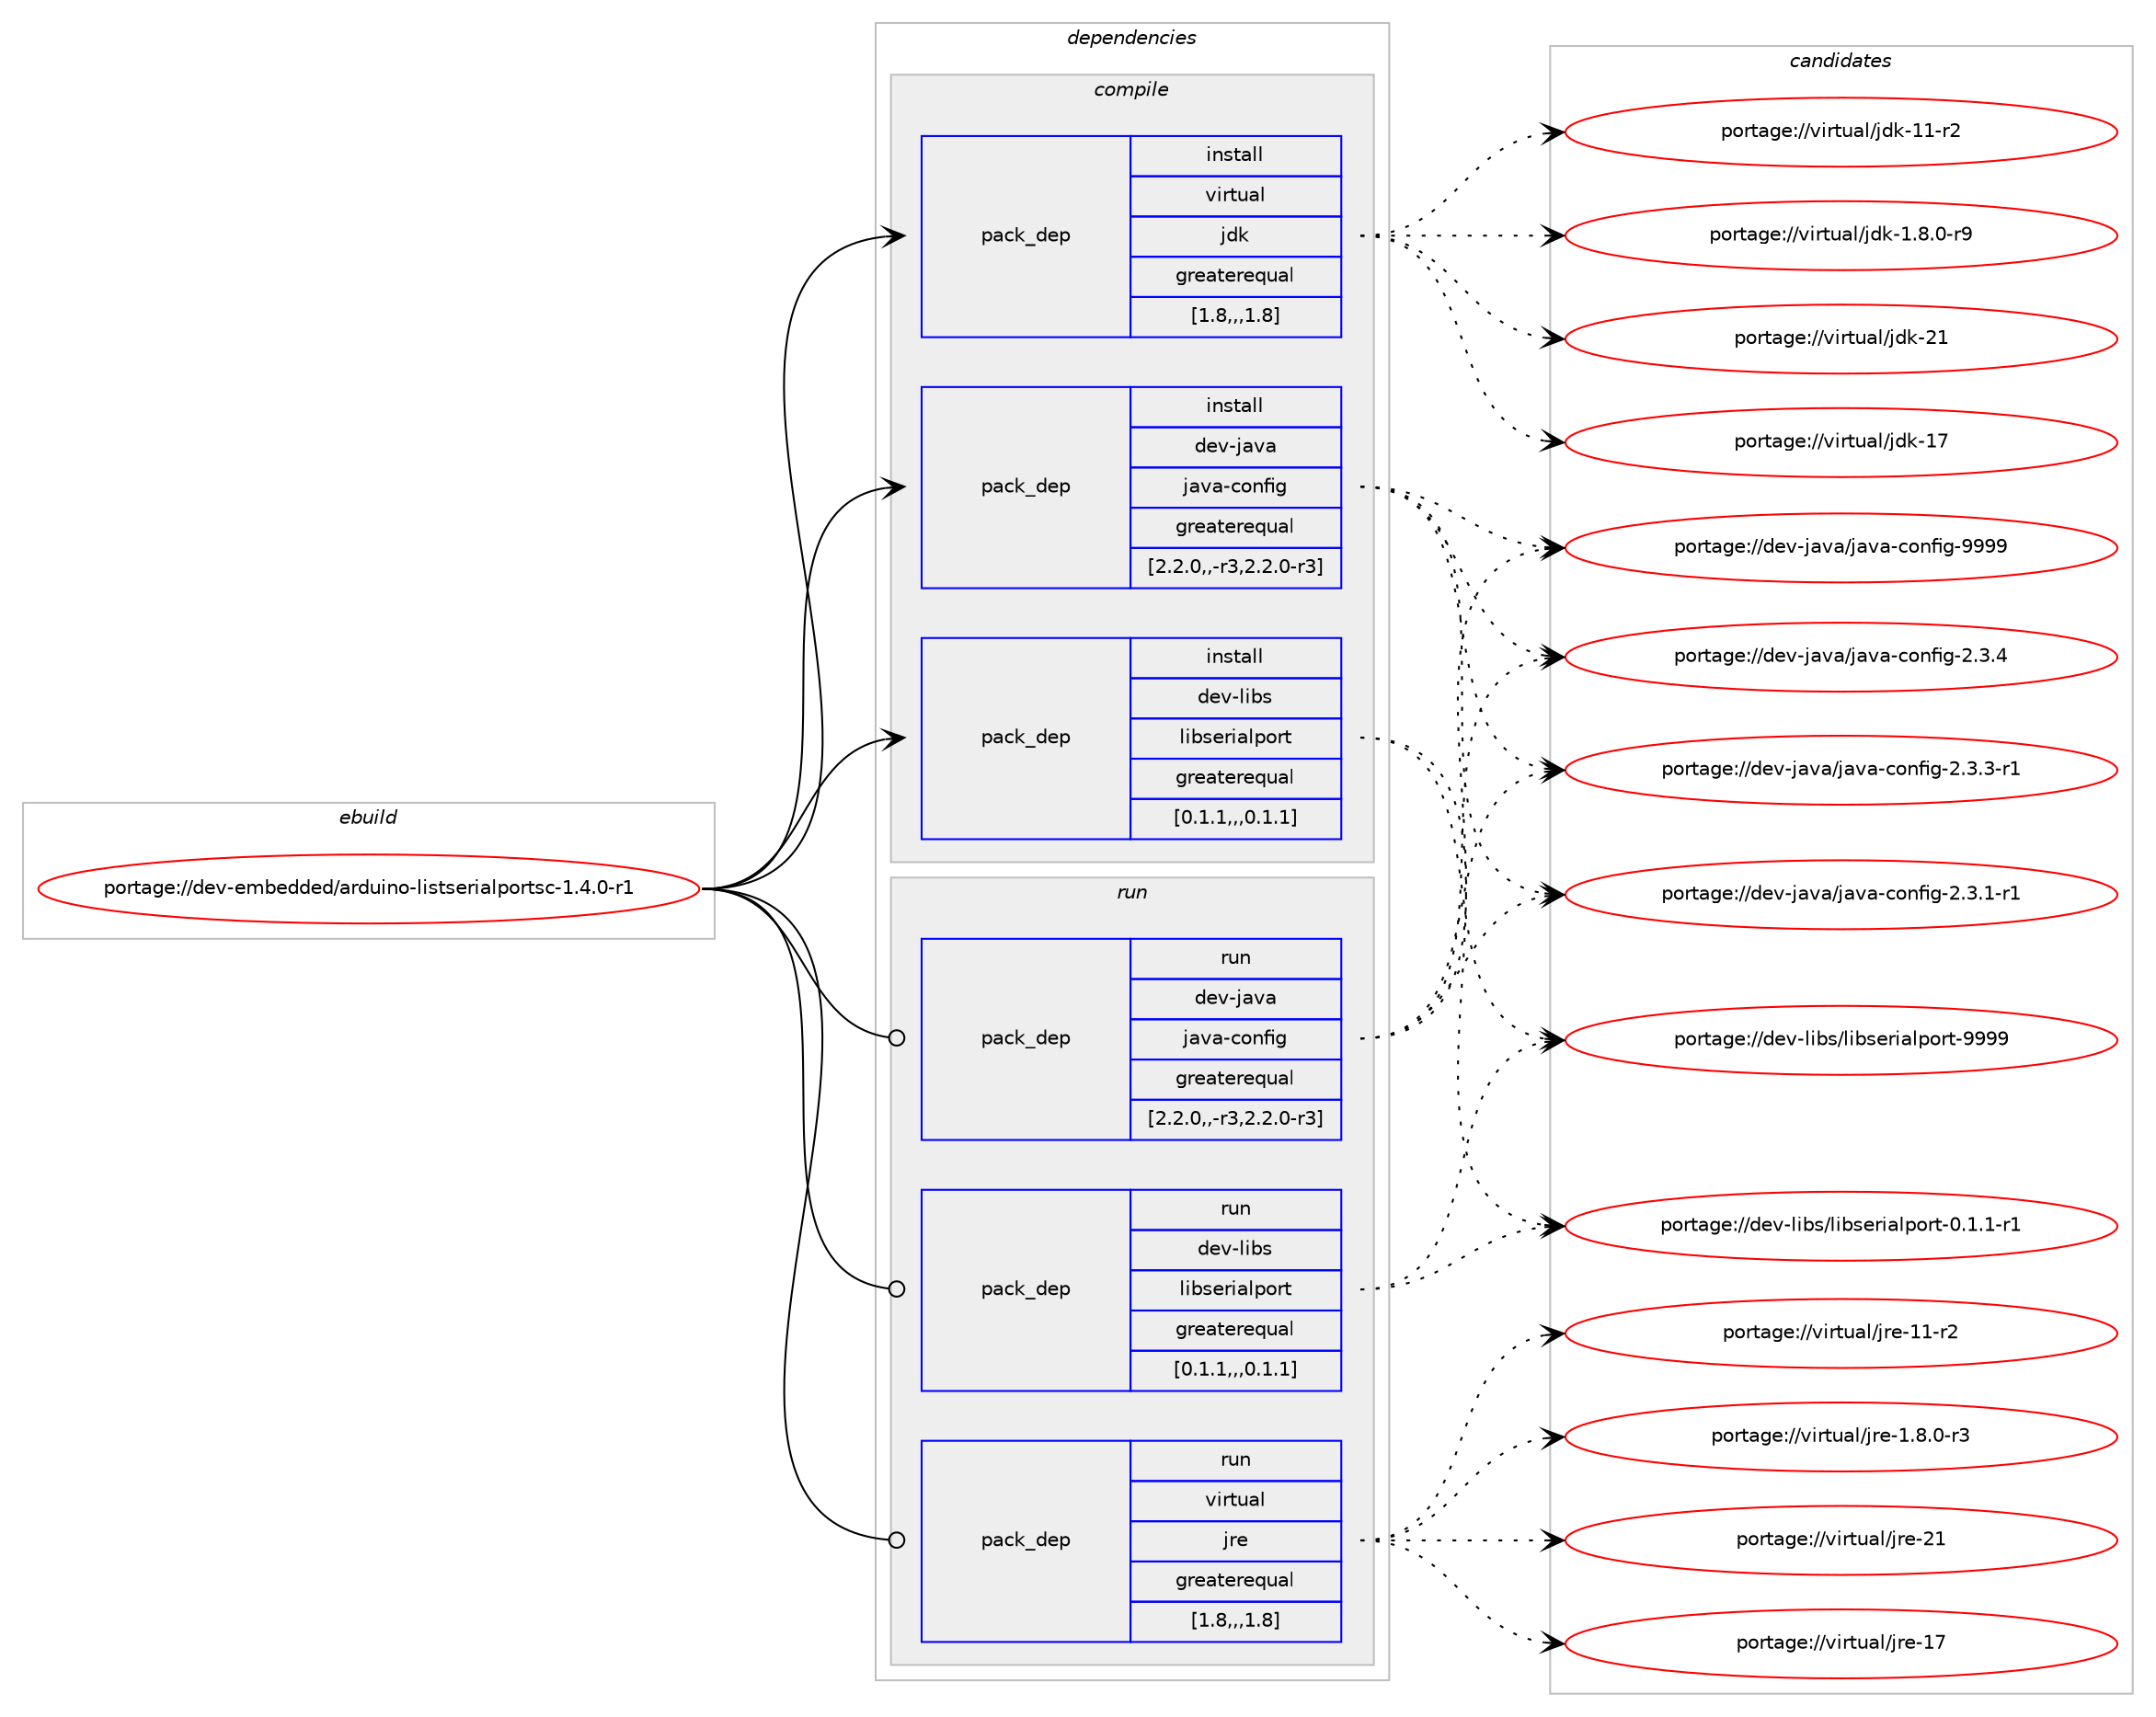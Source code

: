 digraph prolog {

# *************
# Graph options
# *************

newrank=true;
concentrate=true;
compound=true;
graph [rankdir=LR,fontname=Helvetica,fontsize=10,ranksep=1.5];#, ranksep=2.5, nodesep=0.2];
edge  [arrowhead=vee];
node  [fontname=Helvetica,fontsize=10];

# **********
# The ebuild
# **********

subgraph cluster_leftcol {
color=gray;
label=<<i>ebuild</i>>;
id [label="portage://dev-embedded/arduino-listserialportsc-1.4.0-r1", color=red, width=4, href="../dev-embedded/arduino-listserialportsc-1.4.0-r1.svg"];
}

# ****************
# The dependencies
# ****************

subgraph cluster_midcol {
color=gray;
label=<<i>dependencies</i>>;
subgraph cluster_compile {
fillcolor="#eeeeee";
style=filled;
label=<<i>compile</i>>;
subgraph pack52629 {
dependency73044 [label=<<TABLE BORDER="0" CELLBORDER="1" CELLSPACING="0" CELLPADDING="4" WIDTH="220"><TR><TD ROWSPAN="6" CELLPADDING="30">pack_dep</TD></TR><TR><TD WIDTH="110">install</TD></TR><TR><TD>dev-java</TD></TR><TR><TD>java-config</TD></TR><TR><TD>greaterequal</TD></TR><TR><TD>[2.2.0,,-r3,2.2.0-r3]</TD></TR></TABLE>>, shape=none, color=blue];
}
id:e -> dependency73044:w [weight=20,style="solid",arrowhead="vee"];
subgraph pack52630 {
dependency73045 [label=<<TABLE BORDER="0" CELLBORDER="1" CELLSPACING="0" CELLPADDING="4" WIDTH="220"><TR><TD ROWSPAN="6" CELLPADDING="30">pack_dep</TD></TR><TR><TD WIDTH="110">install</TD></TR><TR><TD>dev-libs</TD></TR><TR><TD>libserialport</TD></TR><TR><TD>greaterequal</TD></TR><TR><TD>[0.1.1,,,0.1.1]</TD></TR></TABLE>>, shape=none, color=blue];
}
id:e -> dependency73045:w [weight=20,style="solid",arrowhead="vee"];
subgraph pack52631 {
dependency73046 [label=<<TABLE BORDER="0" CELLBORDER="1" CELLSPACING="0" CELLPADDING="4" WIDTH="220"><TR><TD ROWSPAN="6" CELLPADDING="30">pack_dep</TD></TR><TR><TD WIDTH="110">install</TD></TR><TR><TD>virtual</TD></TR><TR><TD>jdk</TD></TR><TR><TD>greaterequal</TD></TR><TR><TD>[1.8,,,1.8]</TD></TR></TABLE>>, shape=none, color=blue];
}
id:e -> dependency73046:w [weight=20,style="solid",arrowhead="vee"];
}
subgraph cluster_compileandrun {
fillcolor="#eeeeee";
style=filled;
label=<<i>compile and run</i>>;
}
subgraph cluster_run {
fillcolor="#eeeeee";
style=filled;
label=<<i>run</i>>;
subgraph pack52632 {
dependency73047 [label=<<TABLE BORDER="0" CELLBORDER="1" CELLSPACING="0" CELLPADDING="4" WIDTH="220"><TR><TD ROWSPAN="6" CELLPADDING="30">pack_dep</TD></TR><TR><TD WIDTH="110">run</TD></TR><TR><TD>dev-java</TD></TR><TR><TD>java-config</TD></TR><TR><TD>greaterequal</TD></TR><TR><TD>[2.2.0,,-r3,2.2.0-r3]</TD></TR></TABLE>>, shape=none, color=blue];
}
id:e -> dependency73047:w [weight=20,style="solid",arrowhead="odot"];
subgraph pack52633 {
dependency73048 [label=<<TABLE BORDER="0" CELLBORDER="1" CELLSPACING="0" CELLPADDING="4" WIDTH="220"><TR><TD ROWSPAN="6" CELLPADDING="30">pack_dep</TD></TR><TR><TD WIDTH="110">run</TD></TR><TR><TD>dev-libs</TD></TR><TR><TD>libserialport</TD></TR><TR><TD>greaterequal</TD></TR><TR><TD>[0.1.1,,,0.1.1]</TD></TR></TABLE>>, shape=none, color=blue];
}
id:e -> dependency73048:w [weight=20,style="solid",arrowhead="odot"];
subgraph pack52634 {
dependency73049 [label=<<TABLE BORDER="0" CELLBORDER="1" CELLSPACING="0" CELLPADDING="4" WIDTH="220"><TR><TD ROWSPAN="6" CELLPADDING="30">pack_dep</TD></TR><TR><TD WIDTH="110">run</TD></TR><TR><TD>virtual</TD></TR><TR><TD>jre</TD></TR><TR><TD>greaterequal</TD></TR><TR><TD>[1.8,,,1.8]</TD></TR></TABLE>>, shape=none, color=blue];
}
id:e -> dependency73049:w [weight=20,style="solid",arrowhead="odot"];
}
}

# **************
# The candidates
# **************

subgraph cluster_choices {
rank=same;
color=gray;
label=<<i>candidates</i>>;

subgraph choice52629 {
color=black;
nodesep=1;
choice10010111845106971189747106971189745991111101021051034557575757 [label="portage://dev-java/java-config-9999", color=red, width=4,href="../dev-java/java-config-9999.svg"];
choice1001011184510697118974710697118974599111110102105103455046514652 [label="portage://dev-java/java-config-2.3.4", color=red, width=4,href="../dev-java/java-config-2.3.4.svg"];
choice10010111845106971189747106971189745991111101021051034550465146514511449 [label="portage://dev-java/java-config-2.3.3-r1", color=red, width=4,href="../dev-java/java-config-2.3.3-r1.svg"];
choice10010111845106971189747106971189745991111101021051034550465146494511449 [label="portage://dev-java/java-config-2.3.1-r1", color=red, width=4,href="../dev-java/java-config-2.3.1-r1.svg"];
dependency73044:e -> choice10010111845106971189747106971189745991111101021051034557575757:w [style=dotted,weight="100"];
dependency73044:e -> choice1001011184510697118974710697118974599111110102105103455046514652:w [style=dotted,weight="100"];
dependency73044:e -> choice10010111845106971189747106971189745991111101021051034550465146514511449:w [style=dotted,weight="100"];
dependency73044:e -> choice10010111845106971189747106971189745991111101021051034550465146494511449:w [style=dotted,weight="100"];
}
subgraph choice52630 {
color=black;
nodesep=1;
choice10010111845108105981154710810598115101114105971081121111141164557575757 [label="portage://dev-libs/libserialport-9999", color=red, width=4,href="../dev-libs/libserialport-9999.svg"];
choice10010111845108105981154710810598115101114105971081121111141164548464946494511449 [label="portage://dev-libs/libserialport-0.1.1-r1", color=red, width=4,href="../dev-libs/libserialport-0.1.1-r1.svg"];
dependency73045:e -> choice10010111845108105981154710810598115101114105971081121111141164557575757:w [style=dotted,weight="100"];
dependency73045:e -> choice10010111845108105981154710810598115101114105971081121111141164548464946494511449:w [style=dotted,weight="100"];
}
subgraph choice52631 {
color=black;
nodesep=1;
choice1181051141161179710847106100107455049 [label="portage://virtual/jdk-21", color=red, width=4,href="../virtual/jdk-21.svg"];
choice1181051141161179710847106100107454955 [label="portage://virtual/jdk-17", color=red, width=4,href="../virtual/jdk-17.svg"];
choice11810511411611797108471061001074549494511450 [label="portage://virtual/jdk-11-r2", color=red, width=4,href="../virtual/jdk-11-r2.svg"];
choice11810511411611797108471061001074549465646484511457 [label="portage://virtual/jdk-1.8.0-r9", color=red, width=4,href="../virtual/jdk-1.8.0-r9.svg"];
dependency73046:e -> choice1181051141161179710847106100107455049:w [style=dotted,weight="100"];
dependency73046:e -> choice1181051141161179710847106100107454955:w [style=dotted,weight="100"];
dependency73046:e -> choice11810511411611797108471061001074549494511450:w [style=dotted,weight="100"];
dependency73046:e -> choice11810511411611797108471061001074549465646484511457:w [style=dotted,weight="100"];
}
subgraph choice52632 {
color=black;
nodesep=1;
choice10010111845106971189747106971189745991111101021051034557575757 [label="portage://dev-java/java-config-9999", color=red, width=4,href="../dev-java/java-config-9999.svg"];
choice1001011184510697118974710697118974599111110102105103455046514652 [label="portage://dev-java/java-config-2.3.4", color=red, width=4,href="../dev-java/java-config-2.3.4.svg"];
choice10010111845106971189747106971189745991111101021051034550465146514511449 [label="portage://dev-java/java-config-2.3.3-r1", color=red, width=4,href="../dev-java/java-config-2.3.3-r1.svg"];
choice10010111845106971189747106971189745991111101021051034550465146494511449 [label="portage://dev-java/java-config-2.3.1-r1", color=red, width=4,href="../dev-java/java-config-2.3.1-r1.svg"];
dependency73047:e -> choice10010111845106971189747106971189745991111101021051034557575757:w [style=dotted,weight="100"];
dependency73047:e -> choice1001011184510697118974710697118974599111110102105103455046514652:w [style=dotted,weight="100"];
dependency73047:e -> choice10010111845106971189747106971189745991111101021051034550465146514511449:w [style=dotted,weight="100"];
dependency73047:e -> choice10010111845106971189747106971189745991111101021051034550465146494511449:w [style=dotted,weight="100"];
}
subgraph choice52633 {
color=black;
nodesep=1;
choice10010111845108105981154710810598115101114105971081121111141164557575757 [label="portage://dev-libs/libserialport-9999", color=red, width=4,href="../dev-libs/libserialport-9999.svg"];
choice10010111845108105981154710810598115101114105971081121111141164548464946494511449 [label="portage://dev-libs/libserialport-0.1.1-r1", color=red, width=4,href="../dev-libs/libserialport-0.1.1-r1.svg"];
dependency73048:e -> choice10010111845108105981154710810598115101114105971081121111141164557575757:w [style=dotted,weight="100"];
dependency73048:e -> choice10010111845108105981154710810598115101114105971081121111141164548464946494511449:w [style=dotted,weight="100"];
}
subgraph choice52634 {
color=black;
nodesep=1;
choice1181051141161179710847106114101455049 [label="portage://virtual/jre-21", color=red, width=4,href="../virtual/jre-21.svg"];
choice1181051141161179710847106114101454955 [label="portage://virtual/jre-17", color=red, width=4,href="../virtual/jre-17.svg"];
choice11810511411611797108471061141014549494511450 [label="portage://virtual/jre-11-r2", color=red, width=4,href="../virtual/jre-11-r2.svg"];
choice11810511411611797108471061141014549465646484511451 [label="portage://virtual/jre-1.8.0-r3", color=red, width=4,href="../virtual/jre-1.8.0-r3.svg"];
dependency73049:e -> choice1181051141161179710847106114101455049:w [style=dotted,weight="100"];
dependency73049:e -> choice1181051141161179710847106114101454955:w [style=dotted,weight="100"];
dependency73049:e -> choice11810511411611797108471061141014549494511450:w [style=dotted,weight="100"];
dependency73049:e -> choice11810511411611797108471061141014549465646484511451:w [style=dotted,weight="100"];
}
}

}
